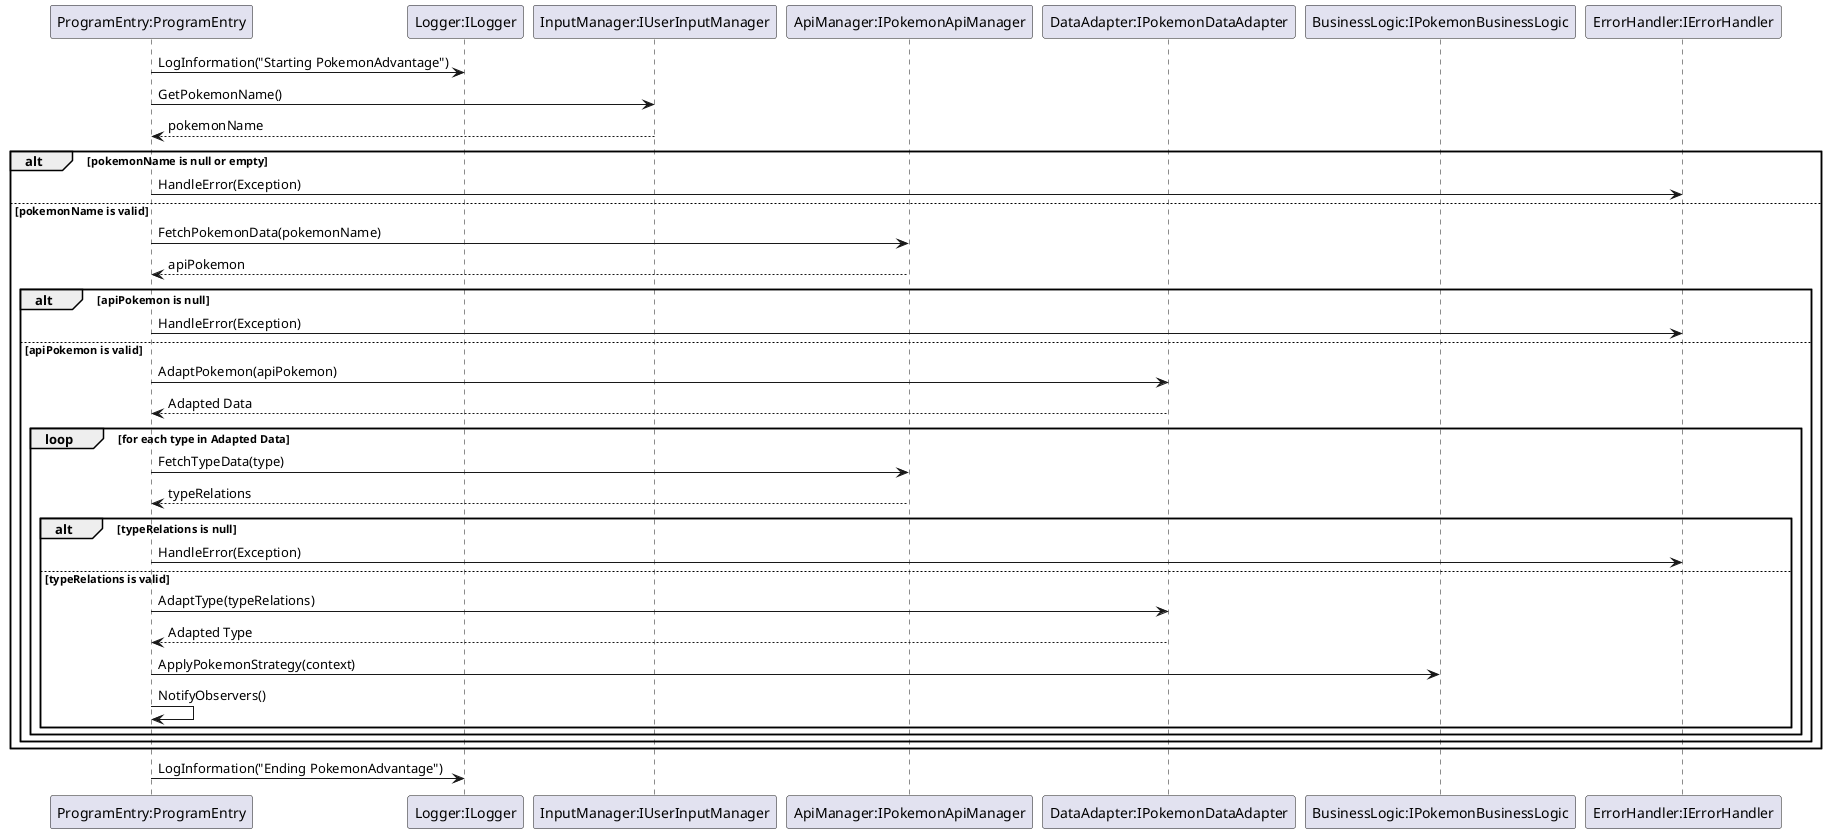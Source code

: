 @startuml

participant "ProgramEntry:ProgramEntry" as ProgramEntry
participant "Logger:ILogger" as Logger
participant "InputManager:IUserInputManager" as InputManager
participant "ApiManager:IPokemonApiManager" as ApiManager
participant "DataAdapter:IPokemonDataAdapter" as DataAdapter
participant "BusinessLogic:IPokemonBusinessLogic" as BusinessLogic
participant "ErrorHandler:IErrorHandler" as ErrorHandler

ProgramEntry -> Logger: LogInformation("Starting PokemonAdvantage")
ProgramEntry -> InputManager: GetPokemonName()
InputManager --> ProgramEntry: pokemonName

alt pokemonName is null or empty
    ProgramEntry -> ErrorHandler: HandleError(Exception)
else pokemonName is valid
    ProgramEntry -> ApiManager: FetchPokemonData(pokemonName)
    ApiManager --> ProgramEntry: apiPokemon
    
    alt apiPokemon is null
        ProgramEntry -> ErrorHandler: HandleError(Exception)
    else apiPokemon is valid
        ProgramEntry -> DataAdapter: AdaptPokemon(apiPokemon)
        DataAdapter --> ProgramEntry: Adapted Data
        loop for each type in Adapted Data
            ProgramEntry -> ApiManager: FetchTypeData(type)
            ApiManager --> ProgramEntry: typeRelations
            alt typeRelations is null
                ProgramEntry -> ErrorHandler: HandleError(Exception)
            else typeRelations is valid
                ProgramEntry -> DataAdapter: AdaptType(typeRelations)
                DataAdapter --> ProgramEntry: Adapted Type
                ProgramEntry -> BusinessLogic: ApplyPokemonStrategy(context)
                ProgramEntry -> ProgramEntry: NotifyObservers()
            end
        end
    end
end

ProgramEntry -> Logger: LogInformation("Ending PokemonAdvantage")

@enduml
